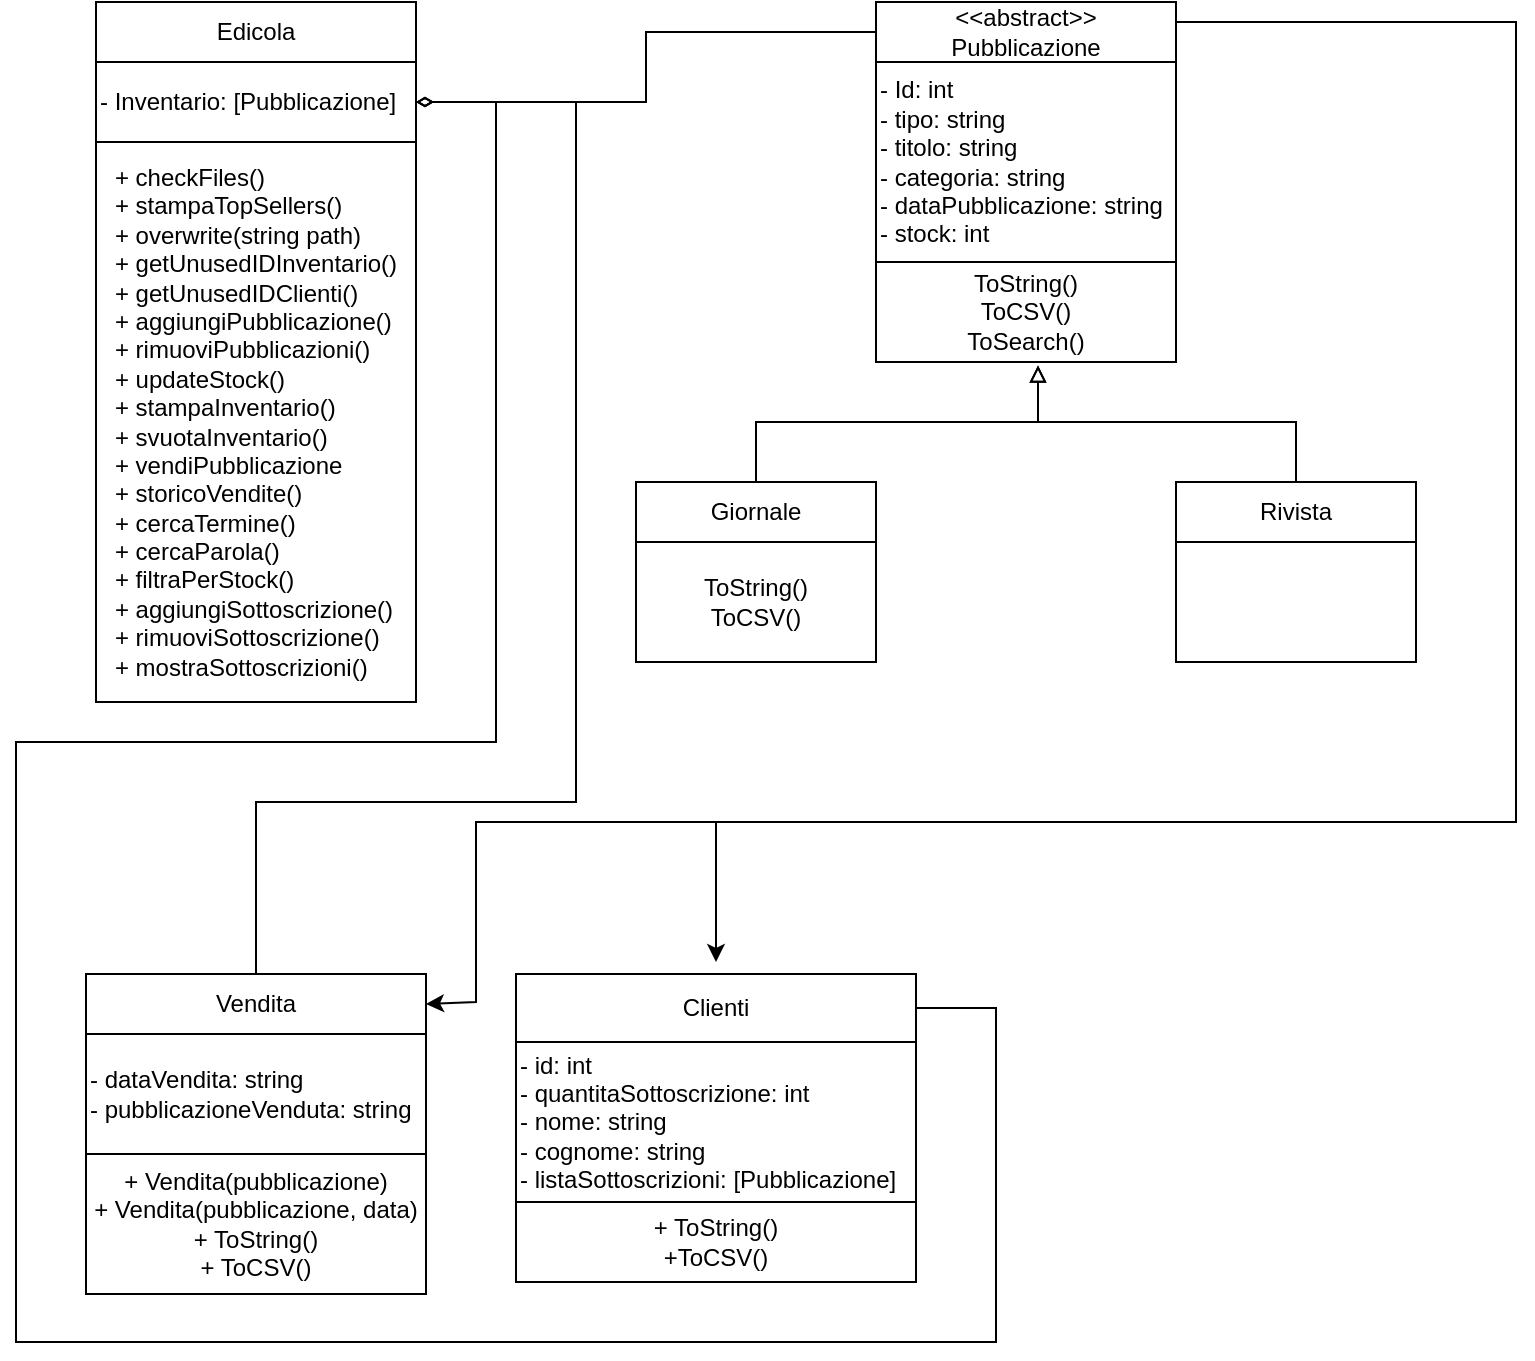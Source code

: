 <mxfile version="23.1.5" type="device">
  <diagram name="Pagina-1" id="yd6MfCzgqIogwa6BIh7V">
    <mxGraphModel dx="1257" dy="1929" grid="1" gridSize="10" guides="1" tooltips="1" connect="1" arrows="1" fold="1" page="1" pageScale="1" pageWidth="827" pageHeight="1169" math="0" shadow="0">
      <root>
        <mxCell id="0" />
        <mxCell id="1" parent="0" />
        <mxCell id="r599oP4MShEnSo4Chx0L-15" style="edgeStyle=orthogonalEdgeStyle;rounded=0;orthogonalLoop=1;jettySize=auto;html=1;entryX=1;entryY=0.5;entryDx=0;entryDy=0;endArrow=diamondThin;endFill=0;" parent="1" source="r599oP4MShEnSo4Chx0L-1" target="r599oP4MShEnSo4Chx0L-14" edge="1">
          <mxGeometry relative="1" as="geometry" />
        </mxCell>
        <mxCell id="r599oP4MShEnSo4Chx0L-1" value="&amp;lt;&amp;lt;abstract&amp;gt;&amp;gt;&lt;br&gt;Pubblicazione" style="rounded=0;whiteSpace=wrap;html=1;" parent="1" vertex="1">
          <mxGeometry x="470" y="-1150" width="150" height="30" as="geometry" />
        </mxCell>
        <mxCell id="gZ3ipLJQGSqPZ_EzeQ---8" style="edgeStyle=orthogonalEdgeStyle;rounded=0;orthogonalLoop=1;jettySize=auto;html=1;" edge="1" parent="1" source="r599oP4MShEnSo4Chx0L-2">
          <mxGeometry relative="1" as="geometry">
            <mxPoint x="390" y="-670" as="targetPoint" />
            <Array as="points">
              <mxPoint x="620" y="-1140" />
              <mxPoint x="790" y="-1140" />
              <mxPoint x="790" y="-740" />
              <mxPoint x="390" y="-740" />
            </Array>
          </mxGeometry>
        </mxCell>
        <mxCell id="r599oP4MShEnSo4Chx0L-2" value="- Id: int&lt;br&gt;- tipo: string&lt;br&gt;- titolo: string&lt;br&gt;- categoria: string&lt;div style=&quot;&quot;&gt;- dataPubblicazione: string&lt;/div&gt;&lt;div style=&quot;&quot;&gt;- stock: int&lt;/div&gt;" style="rounded=0;whiteSpace=wrap;html=1;align=left;" parent="1" vertex="1">
          <mxGeometry x="470" y="-1120" width="150" height="100" as="geometry" />
        </mxCell>
        <mxCell id="r599oP4MShEnSo4Chx0L-3" value="ToString()&lt;br&gt;ToCSV()&lt;br&gt;ToSearch()" style="rounded=0;whiteSpace=wrap;html=1;" parent="1" vertex="1">
          <mxGeometry x="470" y="-1020" width="150" height="50" as="geometry" />
        </mxCell>
        <mxCell id="r599oP4MShEnSo4Chx0L-4" value="Giornale" style="rounded=0;whiteSpace=wrap;html=1;" parent="1" vertex="1">
          <mxGeometry x="350" y="-910" width="120" height="30" as="geometry" />
        </mxCell>
        <mxCell id="r599oP4MShEnSo4Chx0L-5" value="Rivista" style="rounded=0;whiteSpace=wrap;html=1;" parent="1" vertex="1">
          <mxGeometry x="620" y="-910" width="120" height="30" as="geometry" />
        </mxCell>
        <mxCell id="r599oP4MShEnSo4Chx0L-6" value="ToString()&lt;br&gt;ToCSV()" style="rounded=0;whiteSpace=wrap;html=1;" parent="1" vertex="1">
          <mxGeometry x="350" y="-880" width="120" height="60" as="geometry" />
        </mxCell>
        <mxCell id="r599oP4MShEnSo4Chx0L-7" value="" style="rounded=0;whiteSpace=wrap;html=1;" parent="1" vertex="1">
          <mxGeometry x="620" y="-880" width="120" height="60" as="geometry" />
        </mxCell>
        <mxCell id="r599oP4MShEnSo4Chx0L-9" style="edgeStyle=orthogonalEdgeStyle;rounded=0;orthogonalLoop=1;jettySize=auto;html=1;entryX=0.54;entryY=1.034;entryDx=0;entryDy=0;entryPerimeter=0;endArrow=block;endFill=0;" parent="1" source="r599oP4MShEnSo4Chx0L-4" target="r599oP4MShEnSo4Chx0L-3" edge="1">
          <mxGeometry relative="1" as="geometry" />
        </mxCell>
        <mxCell id="r599oP4MShEnSo4Chx0L-12" style="edgeStyle=orthogonalEdgeStyle;rounded=0;orthogonalLoop=1;jettySize=auto;html=1;entryX=0.54;entryY=1.034;entryDx=0;entryDy=0;entryPerimeter=0;endArrow=block;endFill=0;" parent="1" source="r599oP4MShEnSo4Chx0L-5" target="r599oP4MShEnSo4Chx0L-3" edge="1">
          <mxGeometry relative="1" as="geometry" />
        </mxCell>
        <mxCell id="r599oP4MShEnSo4Chx0L-13" value="Edicola" style="rounded=0;whiteSpace=wrap;html=1;" parent="1" vertex="1">
          <mxGeometry x="80" y="-1150" width="160" height="30" as="geometry" />
        </mxCell>
        <mxCell id="r599oP4MShEnSo4Chx0L-14" value="- Inventario: [Pubblicazione]" style="rounded=0;whiteSpace=wrap;html=1;align=left;" parent="1" vertex="1">
          <mxGeometry x="80" y="-1120" width="160" height="40" as="geometry" />
        </mxCell>
        <mxCell id="r599oP4MShEnSo4Chx0L-16" value="&lt;div style=&quot;text-align: left;&quot;&gt;&lt;span style=&quot;background-color: initial;&quot;&gt;+ checkFiles()&lt;/span&gt;&lt;/div&gt;&lt;div style=&quot;text-align: left;&quot;&gt;&lt;span style=&quot;background-color: initial;&quot;&gt;+ stampaTopSellers()&lt;/span&gt;&lt;/div&gt;&lt;div style=&quot;text-align: left;&quot;&gt;&lt;span style=&quot;background-color: initial;&quot;&gt;+ overwrite(string path)&lt;/span&gt;&lt;/div&gt;&lt;div style=&quot;text-align: left;&quot;&gt;&lt;span style=&quot;background-color: initial;&quot;&gt;+ getUnusedIDInventario()&lt;/span&gt;&lt;/div&gt;&lt;div style=&quot;text-align: left;&quot;&gt;&lt;span style=&quot;background-color: initial;&quot;&gt;+ getUnusedIDClienti()&lt;/span&gt;&lt;/div&gt;&lt;div style=&quot;text-align: left;&quot;&gt;+ aggiungiPubblicazione()&lt;/div&gt;&lt;div style=&quot;text-align: left;&quot;&gt;+ rimuoviPubblicazioni()&lt;/div&gt;&lt;div style=&quot;text-align: left;&quot;&gt;+ updateStock()&lt;/div&gt;&lt;div style=&quot;text-align: left;&quot;&gt;+ stampaInventario()&lt;/div&gt;&lt;div style=&quot;text-align: left;&quot;&gt;+ svuotaInventario()&lt;/div&gt;&lt;div style=&quot;text-align: left;&quot;&gt;+ vendiPubblicazione&lt;/div&gt;&lt;div style=&quot;text-align: left;&quot;&gt;+ storicoVendite()&lt;/div&gt;&lt;div style=&quot;text-align: left;&quot;&gt;+ cercaTermine()&lt;/div&gt;&lt;div style=&quot;text-align: left;&quot;&gt;+ cercaParola()&lt;/div&gt;&lt;div style=&quot;text-align: left;&quot;&gt;+ filtraPerStock()&lt;/div&gt;&lt;div style=&quot;text-align: left;&quot;&gt;+ aggiungiSottoscrizione()&lt;/div&gt;&lt;div style=&quot;text-align: left;&quot;&gt;+ rimuoviSottoscrizione()&lt;/div&gt;&lt;div style=&quot;text-align: left;&quot;&gt;+ mostraSottoscrizioni()&lt;/div&gt;" style="rounded=0;whiteSpace=wrap;html=1;" parent="1" vertex="1">
          <mxGeometry x="80" y="-1080" width="160" height="280" as="geometry" />
        </mxCell>
        <mxCell id="gZ3ipLJQGSqPZ_EzeQ---10" style="edgeStyle=orthogonalEdgeStyle;rounded=0;orthogonalLoop=1;jettySize=auto;html=1;entryX=1;entryY=0.5;entryDx=0;entryDy=0;endArrow=diamondThin;endFill=0;" edge="1" parent="1" source="gZ3ipLJQGSqPZ_EzeQ---1" target="r599oP4MShEnSo4Chx0L-14">
          <mxGeometry relative="1" as="geometry">
            <Array as="points">
              <mxPoint x="160" y="-750" />
              <mxPoint x="320" y="-750" />
              <mxPoint x="320" y="-1100" />
            </Array>
          </mxGeometry>
        </mxCell>
        <mxCell id="gZ3ipLJQGSqPZ_EzeQ---1" value="Vendita" style="rounded=0;whiteSpace=wrap;html=1;" vertex="1" parent="1">
          <mxGeometry x="75" y="-664" width="170" height="30" as="geometry" />
        </mxCell>
        <mxCell id="gZ3ipLJQGSqPZ_EzeQ---2" value="- dataVendita: string&lt;br&gt;- pubblicazioneVenduta: string" style="rounded=0;whiteSpace=wrap;html=1;align=left;" vertex="1" parent="1">
          <mxGeometry x="75" y="-634" width="170" height="60" as="geometry" />
        </mxCell>
        <mxCell id="gZ3ipLJQGSqPZ_EzeQ---3" value="+ Vendita(pubblicazione)&lt;br&gt;+ Vendita(pubblicazione, data)&lt;br&gt;+ ToString()&lt;br&gt;+ ToCSV()" style="rounded=0;whiteSpace=wrap;html=1;" vertex="1" parent="1">
          <mxGeometry x="75" y="-574" width="170" height="70" as="geometry" />
        </mxCell>
        <mxCell id="gZ3ipLJQGSqPZ_EzeQ---11" style="edgeStyle=orthogonalEdgeStyle;rounded=0;orthogonalLoop=1;jettySize=auto;html=1;entryX=1;entryY=0.5;entryDx=0;entryDy=0;exitX=1;exitY=0.5;exitDx=0;exitDy=0;endArrow=diamondThin;endFill=0;" edge="1" parent="1" source="gZ3ipLJQGSqPZ_EzeQ---5" target="r599oP4MShEnSo4Chx0L-14">
          <mxGeometry relative="1" as="geometry">
            <Array as="points">
              <mxPoint x="530" y="-647" />
              <mxPoint x="530" y="-480" />
              <mxPoint x="40" y="-480" />
              <mxPoint x="40" y="-780" />
              <mxPoint x="280" y="-780" />
              <mxPoint x="280" y="-1100" />
            </Array>
          </mxGeometry>
        </mxCell>
        <mxCell id="gZ3ipLJQGSqPZ_EzeQ---5" value="Clienti" style="rounded=0;whiteSpace=wrap;html=1;" vertex="1" parent="1">
          <mxGeometry x="290" y="-664" width="200" height="34" as="geometry" />
        </mxCell>
        <mxCell id="gZ3ipLJQGSqPZ_EzeQ---6" value="- id: int&lt;br&gt;- quantitaSottoscrizione: int&lt;br&gt;- nome: string&lt;br&gt;- cognome: string&lt;br&gt;- listaSottoscrizioni: [Pubblicazione]" style="rounded=0;whiteSpace=wrap;html=1;align=left;" vertex="1" parent="1">
          <mxGeometry x="290" y="-630" width="200" height="80" as="geometry" />
        </mxCell>
        <mxCell id="gZ3ipLJQGSqPZ_EzeQ---7" value="+ ToString()&lt;br&gt;+ToCSV()" style="rounded=0;whiteSpace=wrap;html=1;" vertex="1" parent="1">
          <mxGeometry x="290" y="-550" width="200" height="40" as="geometry" />
        </mxCell>
        <mxCell id="gZ3ipLJQGSqPZ_EzeQ---9" value="" style="endArrow=classic;html=1;rounded=0;entryX=1;entryY=0.5;entryDx=0;entryDy=0;" edge="1" parent="1" target="gZ3ipLJQGSqPZ_EzeQ---1">
          <mxGeometry width="50" height="50" relative="1" as="geometry">
            <mxPoint x="390" y="-740" as="sourcePoint" />
            <mxPoint x="260" y="-740" as="targetPoint" />
            <Array as="points">
              <mxPoint x="270" y="-740" />
              <mxPoint x="270" y="-650" />
            </Array>
          </mxGeometry>
        </mxCell>
      </root>
    </mxGraphModel>
  </diagram>
</mxfile>
